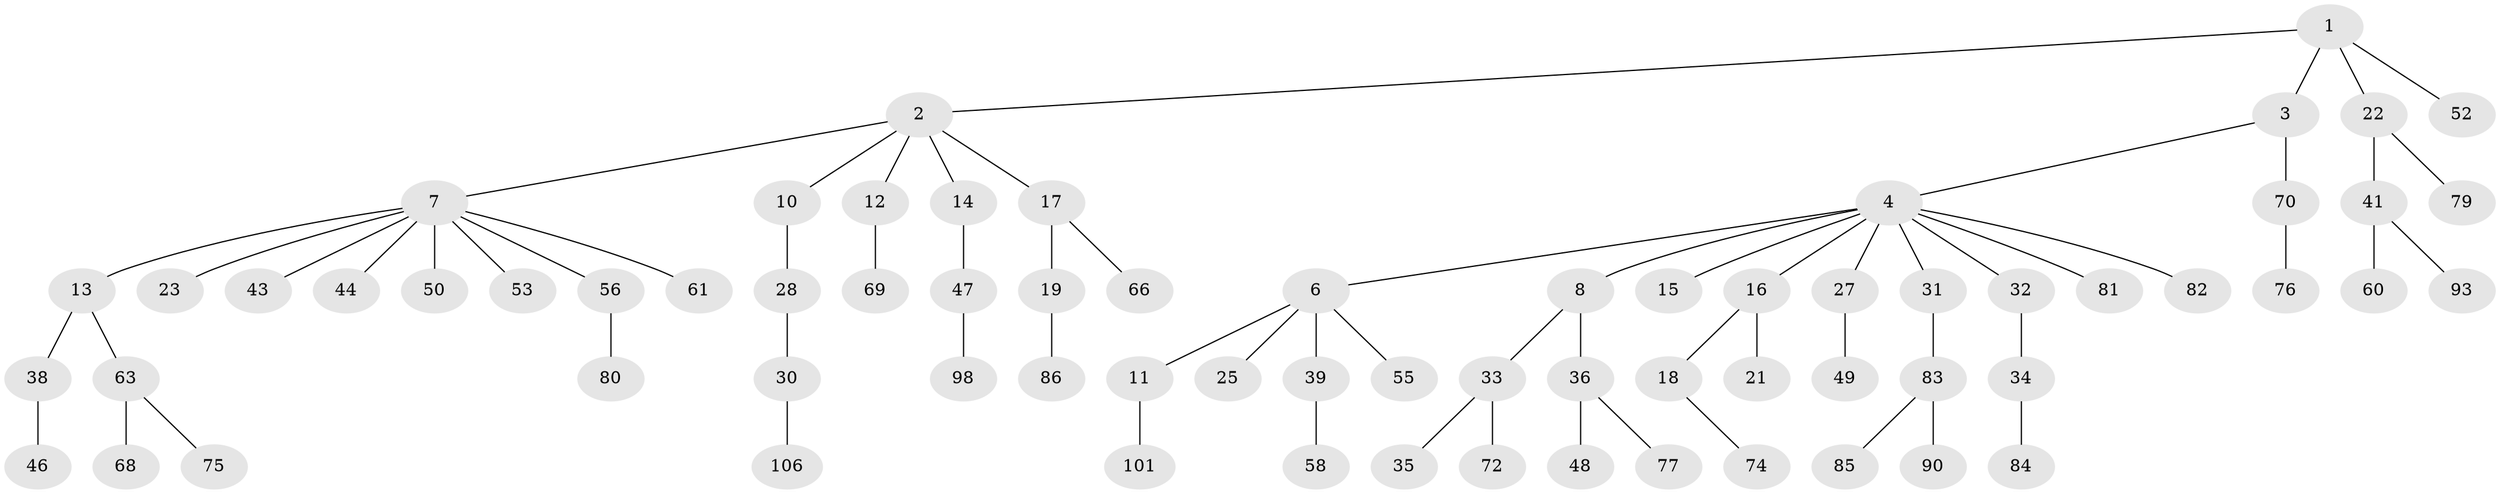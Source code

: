 // Generated by graph-tools (version 1.1) at 2025/52/02/27/25 19:52:10]
// undirected, 70 vertices, 69 edges
graph export_dot {
graph [start="1"]
  node [color=gray90,style=filled];
  1;
  2 [super="+5"];
  3;
  4 [super="+24"];
  6;
  7 [super="+9"];
  8;
  10;
  11 [super="+42"];
  12 [super="+104"];
  13 [super="+57"];
  14 [super="+29"];
  15 [super="+89"];
  16;
  17 [super="+100"];
  18 [super="+20"];
  19 [super="+40"];
  21;
  22 [super="+65"];
  23 [super="+26"];
  25 [super="+105"];
  27 [super="+62"];
  28;
  30 [super="+51"];
  31 [super="+97"];
  32;
  33 [super="+87"];
  34 [super="+37"];
  35;
  36 [super="+91"];
  38;
  39 [super="+54"];
  41 [super="+45"];
  43;
  44 [super="+59"];
  46;
  47 [super="+88"];
  48;
  49 [super="+103"];
  50;
  52 [super="+67"];
  53;
  55;
  56 [super="+78"];
  58 [super="+94"];
  60;
  61;
  63 [super="+64"];
  66 [super="+71"];
  68;
  69 [super="+102"];
  70 [super="+73"];
  72;
  74 [super="+99"];
  75;
  76;
  77;
  79 [super="+92"];
  80;
  81;
  82;
  83 [super="+95"];
  84;
  85;
  86 [super="+96"];
  90;
  93;
  98;
  101;
  106;
  1 -- 2;
  1 -- 3;
  1 -- 22;
  1 -- 52;
  2 -- 7;
  2 -- 12;
  2 -- 17;
  2 -- 10;
  2 -- 14;
  3 -- 4;
  3 -- 70;
  4 -- 6;
  4 -- 8;
  4 -- 15;
  4 -- 16;
  4 -- 27;
  4 -- 32;
  4 -- 81;
  4 -- 82;
  4 -- 31;
  6 -- 11;
  6 -- 25;
  6 -- 39;
  6 -- 55;
  7 -- 23;
  7 -- 43;
  7 -- 44;
  7 -- 50;
  7 -- 53;
  7 -- 56;
  7 -- 13;
  7 -- 61;
  8 -- 33;
  8 -- 36;
  10 -- 28;
  11 -- 101;
  12 -- 69;
  13 -- 38;
  13 -- 63;
  14 -- 47;
  16 -- 18;
  16 -- 21;
  17 -- 19;
  17 -- 66;
  18 -- 74;
  19 -- 86;
  22 -- 41;
  22 -- 79;
  27 -- 49;
  28 -- 30;
  30 -- 106;
  31 -- 83;
  32 -- 34;
  33 -- 35;
  33 -- 72;
  34 -- 84;
  36 -- 48;
  36 -- 77;
  38 -- 46;
  39 -- 58;
  41 -- 60;
  41 -- 93;
  47 -- 98;
  56 -- 80;
  63 -- 68;
  63 -- 75;
  70 -- 76;
  83 -- 85;
  83 -- 90;
}
